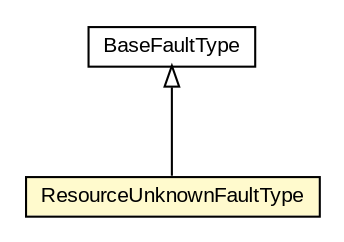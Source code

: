 #!/usr/local/bin/dot
#
# Class diagram 
# Generated by UMLGraph version R5_6-24-gf6e263 (http://www.umlgraph.org/)
#

digraph G {
	edge [fontname="arial",fontsize=10,labelfontname="arial",labelfontsize=10];
	node [fontname="arial",fontsize=10,shape=plaintext];
	nodesep=0.25;
	ranksep=0.5;
	// org.oasis_open.docs.wsrf.bf_2.BaseFaultType
	c331652 [label=<<table title="org.oasis_open.docs.wsrf.bf_2.BaseFaultType" border="0" cellborder="1" cellspacing="0" cellpadding="2" port="p" href="../bf_2/BaseFaultType.html">
		<tr><td><table border="0" cellspacing="0" cellpadding="1">
<tr><td align="center" balign="center"> BaseFaultType </td></tr>
		</table></td></tr>
		</table>>, URL="../bf_2/BaseFaultType.html", fontname="arial", fontcolor="black", fontsize=10.0];
	// org.oasis_open.docs.wsrf.r_2.ResourceUnknownFaultType
	c331693 [label=<<table title="org.oasis_open.docs.wsrf.r_2.ResourceUnknownFaultType" border="0" cellborder="1" cellspacing="0" cellpadding="2" port="p" bgcolor="lemonChiffon" href="./ResourceUnknownFaultType.html">
		<tr><td><table border="0" cellspacing="0" cellpadding="1">
<tr><td align="center" balign="center"> ResourceUnknownFaultType </td></tr>
		</table></td></tr>
		</table>>, URL="./ResourceUnknownFaultType.html", fontname="arial", fontcolor="black", fontsize=10.0];
	//org.oasis_open.docs.wsrf.r_2.ResourceUnknownFaultType extends org.oasis_open.docs.wsrf.bf_2.BaseFaultType
	c331652:p -> c331693:p [dir=back,arrowtail=empty];
}

